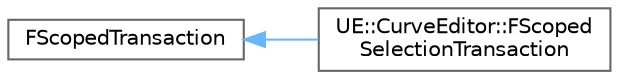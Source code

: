 digraph "Graphical Class Hierarchy"
{
 // INTERACTIVE_SVG=YES
 // LATEX_PDF_SIZE
  bgcolor="transparent";
  edge [fontname=Helvetica,fontsize=10,labelfontname=Helvetica,labelfontsize=10];
  node [fontname=Helvetica,fontsize=10,shape=box,height=0.2,width=0.4];
  rankdir="LR";
  Node0 [id="Node000000",label="FScopedTransaction",height=0.2,width=0.4,color="grey40", fillcolor="white", style="filled",URL="$d5/d52/classFScopedTransaction.html",tooltip="Delineates a transactable block; Begin()s a transaction when entering scope, and End()s a transaction..."];
  Node0 -> Node1 [id="edge4784_Node000000_Node000001",dir="back",color="steelblue1",style="solid",tooltip=" "];
  Node1 [id="Node000001",label="UE::CurveEditor::FScoped\lSelectionTransaction",height=0.2,width=0.4,color="grey40", fillcolor="white", style="filled",URL="$df/dd9/classUE_1_1CurveEditor_1_1FScopedSelectionTransaction.html",tooltip="This util starts a transaction."];
}
